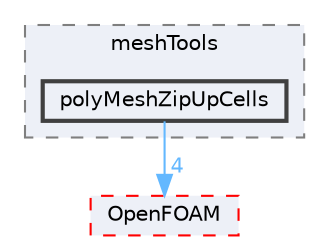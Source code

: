 digraph "src/meshTools/polyMeshZipUpCells"
{
 // LATEX_PDF_SIZE
  bgcolor="transparent";
  edge [fontname=Helvetica,fontsize=10,labelfontname=Helvetica,labelfontsize=10];
  node [fontname=Helvetica,fontsize=10,shape=box,height=0.2,width=0.4];
  compound=true
  subgraph clusterdir_ae30ad0bef50cf391b24c614251bb9fd {
    graph [ bgcolor="#edf0f7", pencolor="grey50", label="meshTools", fontname=Helvetica,fontsize=10 style="filled,dashed", URL="dir_ae30ad0bef50cf391b24c614251bb9fd.html",tooltip=""]
  dir_233135fa0cf9ce8b9f026bfaa7c9109e [label="polyMeshZipUpCells", fillcolor="#edf0f7", color="grey25", style="filled,bold", URL="dir_233135fa0cf9ce8b9f026bfaa7c9109e.html",tooltip=""];
  }
  dir_c5473ff19b20e6ec4dfe5c310b3778a8 [label="OpenFOAM", fillcolor="#edf0f7", color="red", style="filled,dashed", URL="dir_c5473ff19b20e6ec4dfe5c310b3778a8.html",tooltip=""];
  dir_233135fa0cf9ce8b9f026bfaa7c9109e->dir_c5473ff19b20e6ec4dfe5c310b3778a8 [headlabel="4", labeldistance=1.5 headhref="dir_002987_002695.html" href="dir_002987_002695.html" color="steelblue1" fontcolor="steelblue1"];
}
